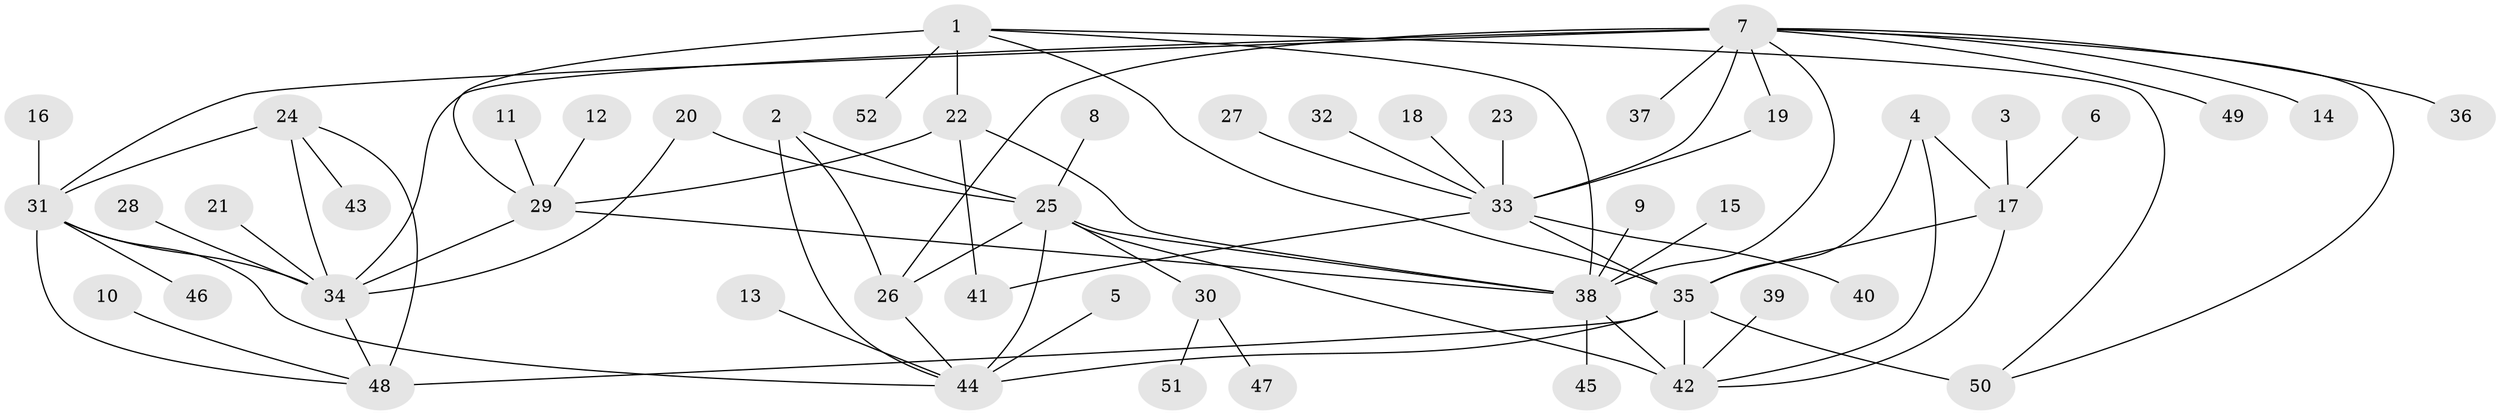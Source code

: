 // original degree distribution, {14: 0.009708737864077669, 5: 0.04854368932038835, 11: 0.009708737864077669, 7: 0.02912621359223301, 6: 0.038834951456310676, 8: 0.02912621359223301, 10: 0.02912621359223301, 4: 0.02912621359223301, 9: 0.038834951456310676, 1: 0.5436893203883495, 2: 0.1650485436893204, 3: 0.02912621359223301}
// Generated by graph-tools (version 1.1) at 2025/26/03/09/25 03:26:38]
// undirected, 52 vertices, 77 edges
graph export_dot {
graph [start="1"]
  node [color=gray90,style=filled];
  1;
  2;
  3;
  4;
  5;
  6;
  7;
  8;
  9;
  10;
  11;
  12;
  13;
  14;
  15;
  16;
  17;
  18;
  19;
  20;
  21;
  22;
  23;
  24;
  25;
  26;
  27;
  28;
  29;
  30;
  31;
  32;
  33;
  34;
  35;
  36;
  37;
  38;
  39;
  40;
  41;
  42;
  43;
  44;
  45;
  46;
  47;
  48;
  49;
  50;
  51;
  52;
  1 -- 22 [weight=2.0];
  1 -- 29 [weight=2.0];
  1 -- 35 [weight=1.0];
  1 -- 38 [weight=2.0];
  1 -- 50 [weight=1.0];
  1 -- 52 [weight=1.0];
  2 -- 25 [weight=2.0];
  2 -- 26 [weight=1.0];
  2 -- 44 [weight=1.0];
  3 -- 17 [weight=1.0];
  4 -- 17 [weight=1.0];
  4 -- 35 [weight=2.0];
  4 -- 42 [weight=1.0];
  5 -- 44 [weight=1.0];
  6 -- 17 [weight=1.0];
  7 -- 14 [weight=1.0];
  7 -- 19 [weight=2.0];
  7 -- 26 [weight=1.0];
  7 -- 31 [weight=1.0];
  7 -- 33 [weight=4.0];
  7 -- 34 [weight=1.0];
  7 -- 36 [weight=1.0];
  7 -- 37 [weight=1.0];
  7 -- 38 [weight=2.0];
  7 -- 49 [weight=1.0];
  7 -- 50 [weight=1.0];
  8 -- 25 [weight=1.0];
  9 -- 38 [weight=1.0];
  10 -- 48 [weight=1.0];
  11 -- 29 [weight=1.0];
  12 -- 29 [weight=1.0];
  13 -- 44 [weight=1.0];
  15 -- 38 [weight=1.0];
  16 -- 31 [weight=1.0];
  17 -- 35 [weight=2.0];
  17 -- 42 [weight=1.0];
  18 -- 33 [weight=1.0];
  19 -- 33 [weight=2.0];
  20 -- 25 [weight=1.0];
  20 -- 34 [weight=1.0];
  21 -- 34 [weight=1.0];
  22 -- 29 [weight=1.0];
  22 -- 38 [weight=1.0];
  22 -- 41 [weight=1.0];
  23 -- 33 [weight=1.0];
  24 -- 31 [weight=2.0];
  24 -- 34 [weight=2.0];
  24 -- 43 [weight=1.0];
  24 -- 48 [weight=2.0];
  25 -- 26 [weight=2.0];
  25 -- 30 [weight=1.0];
  25 -- 38 [weight=1.0];
  25 -- 42 [weight=1.0];
  25 -- 44 [weight=2.0];
  26 -- 44 [weight=1.0];
  27 -- 33 [weight=1.0];
  28 -- 34 [weight=1.0];
  29 -- 34 [weight=1.0];
  29 -- 38 [weight=1.0];
  30 -- 47 [weight=1.0];
  30 -- 51 [weight=1.0];
  31 -- 34 [weight=1.0];
  31 -- 44 [weight=1.0];
  31 -- 46 [weight=1.0];
  31 -- 48 [weight=1.0];
  32 -- 33 [weight=1.0];
  33 -- 35 [weight=2.0];
  33 -- 40 [weight=1.0];
  33 -- 41 [weight=1.0];
  34 -- 48 [weight=1.0];
  35 -- 42 [weight=2.0];
  35 -- 44 [weight=1.0];
  35 -- 48 [weight=1.0];
  35 -- 50 [weight=2.0];
  38 -- 42 [weight=1.0];
  38 -- 45 [weight=1.0];
  39 -- 42 [weight=1.0];
}
